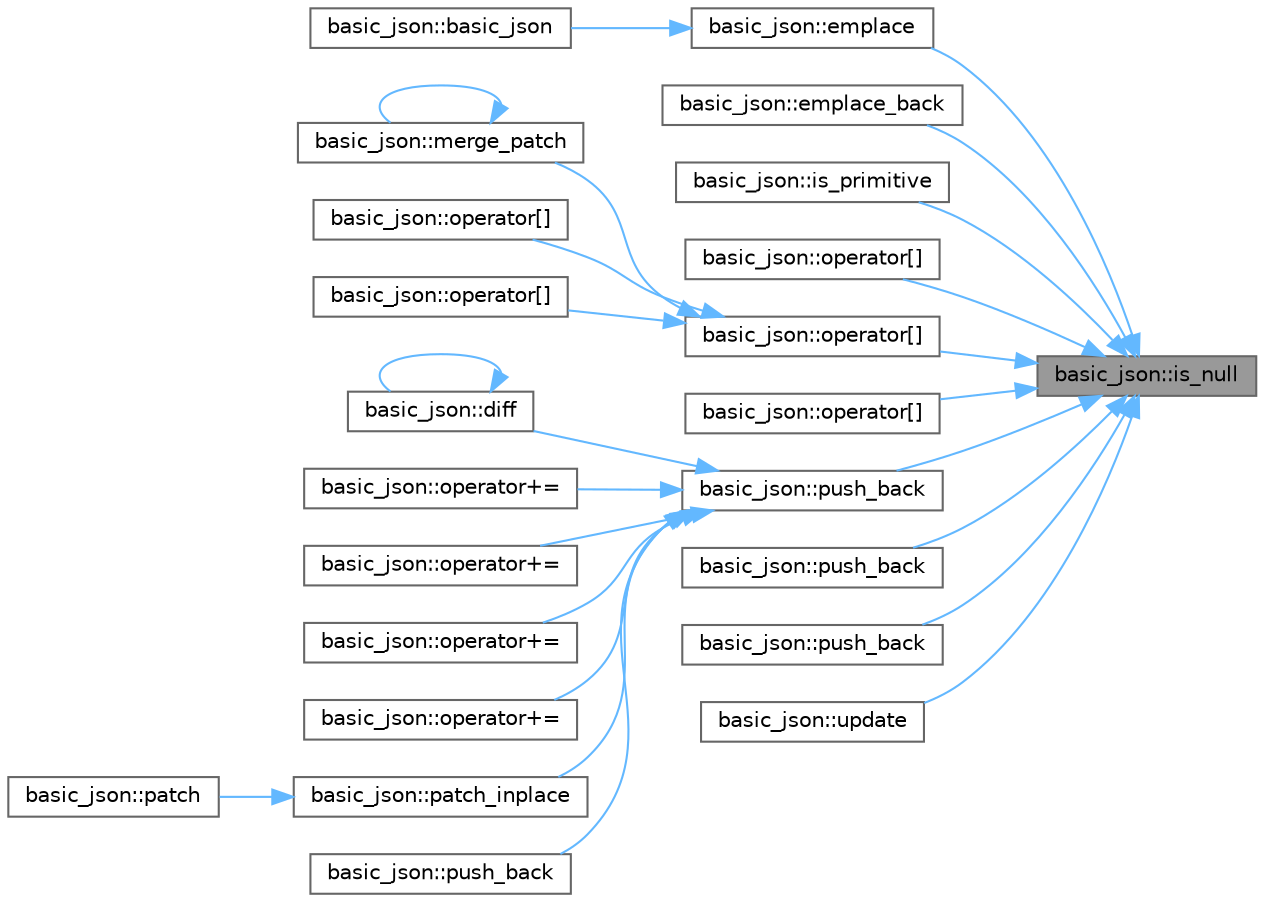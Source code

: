 digraph "basic_json::is_null"
{
 // LATEX_PDF_SIZE
  bgcolor="transparent";
  edge [fontname=Helvetica,fontsize=10,labelfontname=Helvetica,labelfontsize=10];
  node [fontname=Helvetica,fontsize=10,shape=box,height=0.2,width=0.4];
  rankdir="RL";
  Node1 [id="Node000001",label="basic_json::is_null",height=0.2,width=0.4,color="gray40", fillcolor="grey60", style="filled", fontcolor="black",tooltip="return whether value is null"];
  Node1 -> Node2 [id="edge25_Node000001_Node000002",dir="back",color="steelblue1",style="solid",tooltip=" "];
  Node2 [id="Node000002",label="basic_json::emplace",height=0.2,width=0.4,color="grey40", fillcolor="white", style="filled",URL="$classbasic__json.html#a3e70795da670f11ad7925407d0a7d83c",tooltip="add an object to an object if key does not exist"];
  Node2 -> Node3 [id="edge26_Node000002_Node000003",dir="back",color="steelblue1",style="solid",tooltip=" "];
  Node3 [id="Node000003",label="basic_json::basic_json",height=0.2,width=0.4,color="grey40", fillcolor="white", style="filled",URL="$classbasic__json.html#aec3d71dec8062753efb67860b7cca1a1",tooltip="create a container (array or object) from an initializer list"];
  Node1 -> Node4 [id="edge27_Node000001_Node000004",dir="back",color="steelblue1",style="solid",tooltip=" "];
  Node4 [id="Node000004",label="basic_json::emplace_back",height=0.2,width=0.4,color="grey40", fillcolor="white", style="filled",URL="$classbasic__json.html#a7ad89dd8715111483428ecf8534b9393",tooltip="add an object to an array"];
  Node1 -> Node5 [id="edge28_Node000001_Node000005",dir="back",color="steelblue1",style="solid",tooltip=" "];
  Node5 [id="Node000005",label="basic_json::is_primitive",height=0.2,width=0.4,color="grey40", fillcolor="white", style="filled",URL="$classbasic__json.html#a7fa8bc506b1519193a7bbc09f8a0f095",tooltip="return whether type is primitive"];
  Node1 -> Node6 [id="edge29_Node000001_Node000006",dir="back",color="steelblue1",style="solid",tooltip=" "];
  Node6 [id="Node000006",label="basic_json::operator[]",height=0.2,width=0.4,color="grey40", fillcolor="white", style="filled",URL="$classbasic__json.html#a5a7e1bd642902ec90f118f00d48c024d",tooltip="access specified object element"];
  Node1 -> Node7 [id="edge30_Node000001_Node000007",dir="back",color="steelblue1",style="solid",tooltip=" "];
  Node7 [id="Node000007",label="basic_json::operator[]",height=0.2,width=0.4,color="grey40", fillcolor="white", style="filled",URL="$classbasic__json.html#aa3dfeae16fa9a8ec1390a27d6a4a58b3",tooltip="access specified array element"];
  Node7 -> Node8 [id="edge31_Node000007_Node000008",dir="back",color="steelblue1",style="solid",tooltip=" "];
  Node8 [id="Node000008",label="basic_json::merge_patch",height=0.2,width=0.4,color="grey40", fillcolor="white", style="filled",URL="$classbasic__json.html#a1c7ab88eb6d043b434cd9e0b68ec7321",tooltip="applies a JSON Merge Patch"];
  Node8 -> Node8 [id="edge32_Node000008_Node000008",dir="back",color="steelblue1",style="solid",tooltip=" "];
  Node7 -> Node9 [id="edge33_Node000007_Node000009",dir="back",color="steelblue1",style="solid",tooltip=" "];
  Node9 [id="Node000009",label="basic_json::operator[]",height=0.2,width=0.4,color="grey40", fillcolor="white", style="filled",URL="$classbasic__json.html#abb748eeb63f40f12f81f9e9c5d53d127",tooltip=" "];
  Node7 -> Node10 [id="edge34_Node000007_Node000010",dir="back",color="steelblue1",style="solid",tooltip=" "];
  Node10 [id="Node000010",label="basic_json::operator[]",height=0.2,width=0.4,color="grey40", fillcolor="white", style="filled",URL="$classbasic__json.html#a19e43d3f7092719836ac3e8249044bb6",tooltip=" "];
  Node1 -> Node11 [id="edge35_Node000001_Node000011",dir="back",color="steelblue1",style="solid",tooltip=" "];
  Node11 [id="Node000011",label="basic_json::operator[]",height=0.2,width=0.4,color="grey40", fillcolor="white", style="filled",URL="$classbasic__json.html#a272177c4eb206c70f41e35146915b710",tooltip="access specified object element"];
  Node1 -> Node12 [id="edge36_Node000001_Node000012",dir="back",color="steelblue1",style="solid",tooltip=" "];
  Node12 [id="Node000012",label="basic_json::push_back",height=0.2,width=0.4,color="grey40", fillcolor="white", style="filled",URL="$classbasic__json.html#ae9dd9991cbc1c10d35987680038f6359",tooltip="add an object to an array"];
  Node12 -> Node13 [id="edge37_Node000012_Node000013",dir="back",color="steelblue1",style="solid",tooltip=" "];
  Node13 [id="Node000013",label="basic_json::diff",height=0.2,width=0.4,color="grey40", fillcolor="white", style="filled",URL="$classbasic__json.html#aff2204c04cd35b2cef35f44b2b93ffc7",tooltip="creates a diff as a JSON patch"];
  Node13 -> Node13 [id="edge38_Node000013_Node000013",dir="back",color="steelblue1",style="solid",tooltip=" "];
  Node12 -> Node14 [id="edge39_Node000012_Node000014",dir="back",color="steelblue1",style="solid",tooltip=" "];
  Node14 [id="Node000014",label="basic_json::operator+=",height=0.2,width=0.4,color="grey40", fillcolor="white", style="filled",URL="$classbasic__json.html#a042aa42f535d1dbf2176d159fd3d96eb",tooltip="add an object to an array"];
  Node12 -> Node15 [id="edge40_Node000012_Node000015",dir="back",color="steelblue1",style="solid",tooltip=" "];
  Node15 [id="Node000015",label="basic_json::operator+=",height=0.2,width=0.4,color="grey40", fillcolor="white", style="filled",URL="$classbasic__json.html#afbbf3e602301f1b9fc81c445c8f3bd1a",tooltip="add an object to an array"];
  Node12 -> Node16 [id="edge41_Node000012_Node000016",dir="back",color="steelblue1",style="solid",tooltip=" "];
  Node16 [id="Node000016",label="basic_json::operator+=",height=0.2,width=0.4,color="grey40", fillcolor="white", style="filled",URL="$classbasic__json.html#a024a7d334069a60f8cb95c3f858fc9e6",tooltip="add an object to an object"];
  Node12 -> Node17 [id="edge42_Node000012_Node000017",dir="back",color="steelblue1",style="solid",tooltip=" "];
  Node17 [id="Node000017",label="basic_json::operator+=",height=0.2,width=0.4,color="grey40", fillcolor="white", style="filled",URL="$classbasic__json.html#ae3350669b0628bf54a4771512a55f135",tooltip="add an object to an object"];
  Node12 -> Node18 [id="edge43_Node000012_Node000018",dir="back",color="steelblue1",style="solid",tooltip=" "];
  Node18 [id="Node000018",label="basic_json::patch_inplace",height=0.2,width=0.4,color="grey40", fillcolor="white", style="filled",URL="$classbasic__json.html#adc2ae40925906c7e1d559b8bf12028a7",tooltip="applies a JSON patch in-place without copying the object"];
  Node18 -> Node19 [id="edge44_Node000018_Node000019",dir="back",color="steelblue1",style="solid",tooltip=" "];
  Node19 [id="Node000019",label="basic_json::patch",height=0.2,width=0.4,color="grey40", fillcolor="white", style="filled",URL="$classbasic__json.html#a5a009b55b9dcdb30352f5f62537931b7",tooltip="applies a JSON patch to a copy of the current object"];
  Node12 -> Node20 [id="edge45_Node000012_Node000020",dir="back",color="steelblue1",style="solid",tooltip=" "];
  Node20 [id="Node000020",label="basic_json::push_back",height=0.2,width=0.4,color="grey40", fillcolor="white", style="filled",URL="$classbasic__json.html#adabd8c4eea861419dc2629610a922e97",tooltip="add an object to an object"];
  Node1 -> Node21 [id="edge46_Node000001_Node000021",dir="back",color="steelblue1",style="solid",tooltip=" "];
  Node21 [id="Node000021",label="basic_json::push_back",height=0.2,width=0.4,color="grey40", fillcolor="white", style="filled",URL="$classbasic__json.html#a102e459f1d163cea963ed6fdda595cd3",tooltip="add an object to an array"];
  Node1 -> Node22 [id="edge47_Node000001_Node000022",dir="back",color="steelblue1",style="solid",tooltip=" "];
  Node22 [id="Node000022",label="basic_json::push_back",height=0.2,width=0.4,color="grey40", fillcolor="white", style="filled",URL="$classbasic__json.html#a4efb88d640b634b77af5825321e6c4ba",tooltip="add an object to an object"];
  Node1 -> Node23 [id="edge48_Node000001_Node000023",dir="back",color="steelblue1",style="solid",tooltip=" "];
  Node23 [id="Node000023",label="basic_json::update",height=0.2,width=0.4,color="grey40", fillcolor="white", style="filled",URL="$classbasic__json.html#a2db7c9bf454f893d156a7396d527873b",tooltip="updates a JSON object from another object, overwriting existing keys"];
}
